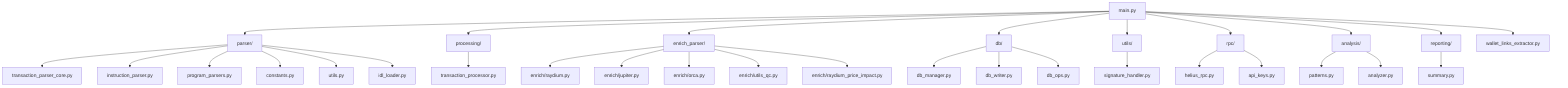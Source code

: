 flowchart TD
    A[main.py] --> B[parser/]
    A --> C[processing/]
    A --> D[enrich_parser/]
    A --> E[db/]
    A --> F[utils/]
    A --> G[rpc/]
    A --> H[analysis/]
    A --> I[reporting/]
    A --> J[wallet_links_extractor.py]

    B --> B1[transaction_parser_core.py]
    B --> B2[instruction_parser.py]
    B --> B3[program_parsers.py]
    B --> B4[constants.py]
    B --> B5[utils.py]
    B --> B6[idl_loader.py]

    C --> C1[transaction_processor.py]

    D --> D1[enrich/raydium.py]
    D --> D2[enrich/jupiter.py]
    D --> D3[enrich/orca.py]
    D --> D4[enrich/utils_qc.py]
    D --> D5[enrich/raydium_price_impact.py]

    E --> E1[db_manager.py]
    E --> E2[db_writer.py]
    E --> E3[db_ops.py]

    F --> F1[signature_handler.py]

    G --> G1[helius_rpc.py]
    G --> G2[api_keys.py]

    H --> H1[patterns.py]
    H --> H2[analyzer.py]

    I --> I1[summary.py]